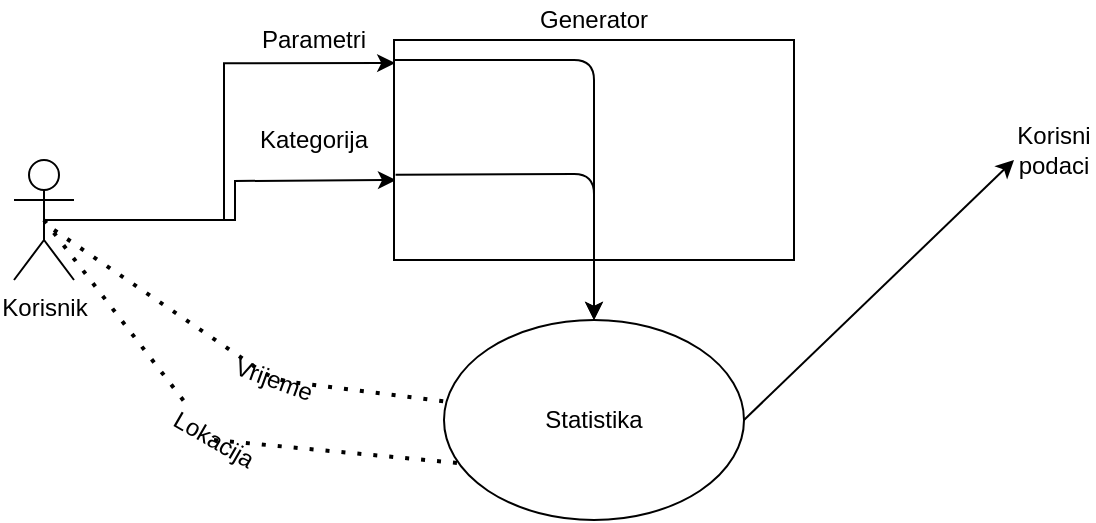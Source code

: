 <mxfile version="13.7.8" type="github">
  <diagram id="ToUztH6XSOyDGHhyBnqC" name="Page-1">
    <mxGraphModel dx="926" dy="504" grid="1" gridSize="10" guides="1" tooltips="1" connect="1" arrows="1" fold="1" page="1" pageScale="1" pageWidth="827" pageHeight="1169" math="0" shadow="0">
      <root>
        <mxCell id="0" />
        <mxCell id="1" parent="0" />
        <mxCell id="dpbHBAt028OlGEjUZPMY-7" style="edgeStyle=orthogonalEdgeStyle;rounded=0;orthogonalLoop=1;jettySize=auto;html=1;exitX=0.5;exitY=0.5;exitDx=0;exitDy=0;exitPerimeter=0;entryX=0.003;entryY=0.105;entryDx=0;entryDy=0;entryPerimeter=0;" edge="1" parent="1" source="dpbHBAt028OlGEjUZPMY-1" target="dpbHBAt028OlGEjUZPMY-2">
          <mxGeometry relative="1" as="geometry">
            <Array as="points">
              <mxPoint x="125" y="250" />
              <mxPoint x="125" y="172" />
            </Array>
          </mxGeometry>
        </mxCell>
        <mxCell id="dpbHBAt028OlGEjUZPMY-13" style="edgeStyle=orthogonalEdgeStyle;rounded=0;orthogonalLoop=1;jettySize=auto;html=1;exitX=0.5;exitY=0.5;exitDx=0;exitDy=0;exitPerimeter=0;" edge="1" parent="1" source="dpbHBAt028OlGEjUZPMY-1">
          <mxGeometry relative="1" as="geometry">
            <mxPoint x="211" y="230" as="targetPoint" />
          </mxGeometry>
        </mxCell>
        <mxCell id="dpbHBAt028OlGEjUZPMY-1" value="Korisnik&lt;br&gt;" style="shape=umlActor;verticalLabelPosition=bottom;verticalAlign=top;html=1;outlineConnect=0;" vertex="1" parent="1">
          <mxGeometry x="20" y="220" width="30" height="60" as="geometry" />
        </mxCell>
        <mxCell id="dpbHBAt028OlGEjUZPMY-2" value="" style="rounded=0;whiteSpace=wrap;html=1;" vertex="1" parent="1">
          <mxGeometry x="210" y="160" width="200" height="110" as="geometry" />
        </mxCell>
        <mxCell id="dpbHBAt028OlGEjUZPMY-3" value="Generator" style="text;html=1;strokeColor=none;fillColor=none;align=center;verticalAlign=middle;whiteSpace=wrap;rounded=0;" vertex="1" parent="1">
          <mxGeometry x="290" y="140" width="40" height="20" as="geometry" />
        </mxCell>
        <mxCell id="dpbHBAt028OlGEjUZPMY-8" value="Parametri" style="text;html=1;strokeColor=none;fillColor=none;align=center;verticalAlign=middle;whiteSpace=wrap;rounded=0;" vertex="1" parent="1">
          <mxGeometry x="150" y="150" width="40" height="20" as="geometry" />
        </mxCell>
        <mxCell id="dpbHBAt028OlGEjUZPMY-10" value="Kategorija" style="text;html=1;strokeColor=none;fillColor=none;align=center;verticalAlign=middle;whiteSpace=wrap;rounded=0;" vertex="1" parent="1">
          <mxGeometry x="150" y="200" width="40" height="20" as="geometry" />
        </mxCell>
        <mxCell id="dpbHBAt028OlGEjUZPMY-11" value="" style="endArrow=none;dashed=1;html=1;dashPattern=1 3;strokeWidth=2;" edge="1" parent="1" target="dpbHBAt028OlGEjUZPMY-14">
          <mxGeometry width="50" height="50" relative="1" as="geometry">
            <mxPoint x="40" y="255" as="sourcePoint" />
            <mxPoint x="200" y="300" as="targetPoint" />
            <Array as="points">
              <mxPoint x="150" y="330" />
            </Array>
          </mxGeometry>
        </mxCell>
        <mxCell id="dpbHBAt028OlGEjUZPMY-14" value="" style="ellipse;whiteSpace=wrap;html=1;" vertex="1" parent="1">
          <mxGeometry x="235" y="300" width="150" height="100" as="geometry" />
        </mxCell>
        <mxCell id="dpbHBAt028OlGEjUZPMY-16" value="" style="endArrow=none;dashed=1;html=1;dashPattern=1 3;strokeWidth=2;exitX=0.5;exitY=0.5;exitDx=0;exitDy=0;exitPerimeter=0;" edge="1" parent="1" source="dpbHBAt028OlGEjUZPMY-24">
          <mxGeometry width="50" height="50" relative="1" as="geometry">
            <mxPoint x="40" y="300" as="sourcePoint" />
            <mxPoint x="243.671" y="371.662" as="targetPoint" />
          </mxGeometry>
        </mxCell>
        <mxCell id="dpbHBAt028OlGEjUZPMY-18" value="" style="endArrow=classic;html=1;entryX=0.5;entryY=1;entryDx=0;entryDy=0;exitX=0.004;exitY=0.613;exitDx=0;exitDy=0;exitPerimeter=0;" edge="1" parent="1" source="dpbHBAt028OlGEjUZPMY-2">
          <mxGeometry width="50" height="50" relative="1" as="geometry">
            <mxPoint x="210" y="230" as="sourcePoint" />
            <mxPoint x="310" y="300" as="targetPoint" />
            <Array as="points">
              <mxPoint x="310" y="227" />
            </Array>
          </mxGeometry>
        </mxCell>
        <mxCell id="dpbHBAt028OlGEjUZPMY-23" value="" style="endArrow=classic;html=1;entryX=0.5;entryY=0;entryDx=0;entryDy=0;" edge="1" parent="1" target="dpbHBAt028OlGEjUZPMY-14">
          <mxGeometry width="50" height="50" relative="1" as="geometry">
            <mxPoint x="210" y="170" as="sourcePoint" />
            <mxPoint x="440" y="220" as="targetPoint" />
            <Array as="points">
              <mxPoint x="310" y="170" />
            </Array>
          </mxGeometry>
        </mxCell>
        <mxCell id="dpbHBAt028OlGEjUZPMY-24" value="Lokacija" style="text;html=1;strokeColor=none;fillColor=none;align=center;verticalAlign=middle;whiteSpace=wrap;rounded=0;rotation=30;" vertex="1" parent="1">
          <mxGeometry x="100" y="350" width="40" height="20" as="geometry" />
        </mxCell>
        <mxCell id="dpbHBAt028OlGEjUZPMY-25" value="" style="endArrow=none;dashed=1;html=1;dashPattern=1 3;strokeWidth=2;exitX=0.5;exitY=0.5;exitDx=0;exitDy=0;exitPerimeter=0;" edge="1" parent="1" source="dpbHBAt028OlGEjUZPMY-1" target="dpbHBAt028OlGEjUZPMY-24">
          <mxGeometry width="50" height="50" relative="1" as="geometry">
            <mxPoint x="35" y="250" as="sourcePoint" />
            <mxPoint x="243.671" y="371.662" as="targetPoint" />
          </mxGeometry>
        </mxCell>
        <mxCell id="dpbHBAt028OlGEjUZPMY-26" value="Vrijeme" style="text;html=1;strokeColor=none;fillColor=none;align=center;verticalAlign=middle;whiteSpace=wrap;rounded=0;rotation=20;" vertex="1" parent="1">
          <mxGeometry x="130" y="320" width="40" height="20" as="geometry" />
        </mxCell>
        <mxCell id="dpbHBAt028OlGEjUZPMY-28" value="Statistika" style="text;html=1;strokeColor=none;fillColor=none;align=center;verticalAlign=middle;whiteSpace=wrap;rounded=0;" vertex="1" parent="1">
          <mxGeometry x="290" y="340" width="40" height="20" as="geometry" />
        </mxCell>
        <mxCell id="dpbHBAt028OlGEjUZPMY-29" value="" style="endArrow=classic;html=1;exitX=1;exitY=0.5;exitDx=0;exitDy=0;" edge="1" parent="1" source="dpbHBAt028OlGEjUZPMY-14">
          <mxGeometry width="50" height="50" relative="1" as="geometry">
            <mxPoint x="390" y="270" as="sourcePoint" />
            <mxPoint x="520" y="220" as="targetPoint" />
            <Array as="points" />
          </mxGeometry>
        </mxCell>
        <mxCell id="dpbHBAt028OlGEjUZPMY-30" value="Korisni podaci" style="text;html=1;strokeColor=none;fillColor=none;align=center;verticalAlign=middle;whiteSpace=wrap;rounded=0;" vertex="1" parent="1">
          <mxGeometry x="520" y="205" width="40" height="20" as="geometry" />
        </mxCell>
      </root>
    </mxGraphModel>
  </diagram>
</mxfile>
